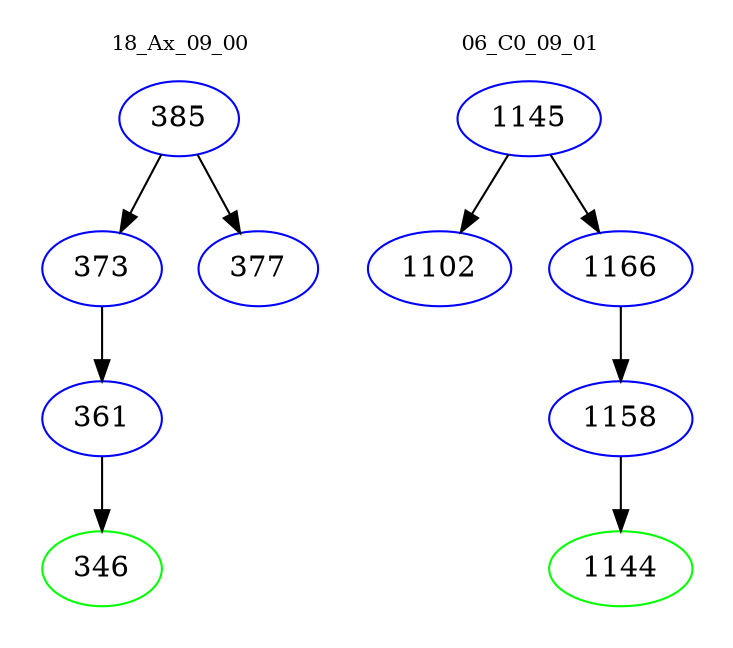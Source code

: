 digraph{
subgraph cluster_0 {
color = white
label = "18_Ax_09_00";
fontsize=10;
T0_385 [label="385", color="blue"]
T0_385 -> T0_373 [color="black"]
T0_373 [label="373", color="blue"]
T0_373 -> T0_361 [color="black"]
T0_361 [label="361", color="blue"]
T0_361 -> T0_346 [color="black"]
T0_346 [label="346", color="green"]
T0_385 -> T0_377 [color="black"]
T0_377 [label="377", color="blue"]
}
subgraph cluster_1 {
color = white
label = "06_C0_09_01";
fontsize=10;
T1_1145 [label="1145", color="blue"]
T1_1145 -> T1_1102 [color="black"]
T1_1102 [label="1102", color="blue"]
T1_1145 -> T1_1166 [color="black"]
T1_1166 [label="1166", color="blue"]
T1_1166 -> T1_1158 [color="black"]
T1_1158 [label="1158", color="blue"]
T1_1158 -> T1_1144 [color="black"]
T1_1144 [label="1144", color="green"]
}
}

